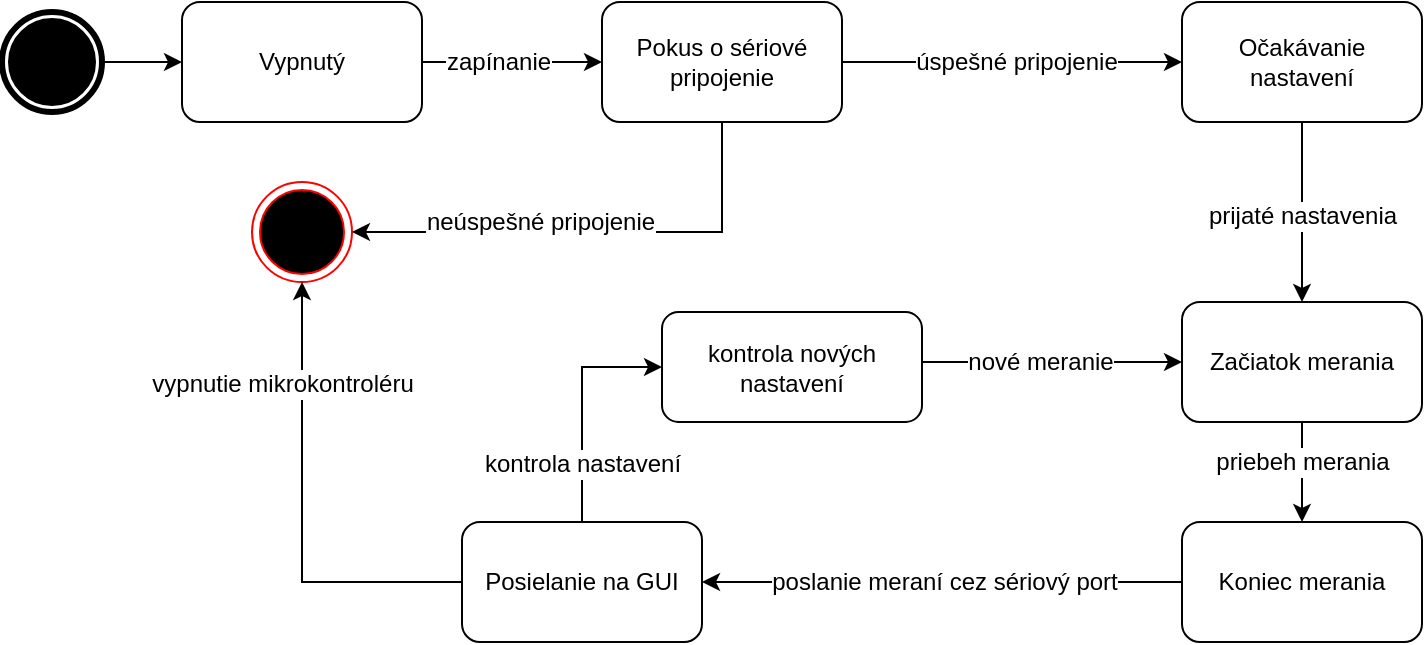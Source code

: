 <mxfile version="12.2.6" type="device" pages="1"><diagram id="tUmxBBKjXaNj3WDvVJ3x" name="Page-1"><mxGraphModel dx="853" dy="479" grid="1" gridSize="10" guides="1" tooltips="1" connect="1" arrows="1" fold="1" page="1" pageScale="1" pageWidth="827" pageHeight="1169" math="0" shadow="0"><root><mxCell id="0"/><mxCell id="1" parent="0"/><mxCell id="inXu-LuMVFcCnNrQ9lj1-4" style="edgeStyle=orthogonalEdgeStyle;rounded=0;orthogonalLoop=1;jettySize=auto;html=1;" edge="1" parent="1" source="inXu-LuMVFcCnNrQ9lj1-1" target="inXu-LuMVFcCnNrQ9lj1-3"><mxGeometry relative="1" as="geometry"/></mxCell><mxCell id="inXu-LuMVFcCnNrQ9lj1-1" value="" style="shape=mxgraph.bpmn.shape;html=1;verticalLabelPosition=bottom;labelBackgroundColor=#ffffff;verticalAlign=top;align=center;perimeter=ellipsePerimeter;outlineConnect=0;outline=end;symbol=terminate;" vertex="1" parent="1"><mxGeometry x="60" y="65" width="50" height="50" as="geometry"/></mxCell><mxCell id="inXu-LuMVFcCnNrQ9lj1-2" value="" style="ellipse;html=1;shape=endState;fillColor=#000000;strokeColor=#ff0000;" vertex="1" parent="1"><mxGeometry x="185" y="150" width="50" height="50" as="geometry"/></mxCell><mxCell id="inXu-LuMVFcCnNrQ9lj1-6" style="edgeStyle=orthogonalEdgeStyle;rounded=0;orthogonalLoop=1;jettySize=auto;html=1;entryX=0;entryY=0.5;entryDx=0;entryDy=0;" edge="1" parent="1" source="inXu-LuMVFcCnNrQ9lj1-3" target="inXu-LuMVFcCnNrQ9lj1-5"><mxGeometry relative="1" as="geometry"/></mxCell><mxCell id="inXu-LuMVFcCnNrQ9lj1-19" value="zapínanie" style="text;html=1;resizable=0;points=[];align=center;verticalAlign=middle;labelBackgroundColor=#ffffff;" vertex="1" connectable="0" parent="inXu-LuMVFcCnNrQ9lj1-6"><mxGeometry x="-0.154" relative="1" as="geometry"><mxPoint as="offset"/></mxGeometry></mxCell><mxCell id="inXu-LuMVFcCnNrQ9lj1-3" value="Vypnutý" style="rounded=1;whiteSpace=wrap;html=1;" vertex="1" parent="1"><mxGeometry x="150" y="60" width="120" height="60" as="geometry"/></mxCell><mxCell id="inXu-LuMVFcCnNrQ9lj1-7" style="edgeStyle=orthogonalEdgeStyle;rounded=0;orthogonalLoop=1;jettySize=auto;html=1;entryX=1;entryY=0.5;entryDx=0;entryDy=0;" edge="1" parent="1" source="inXu-LuMVFcCnNrQ9lj1-5" target="inXu-LuMVFcCnNrQ9lj1-2"><mxGeometry relative="1" as="geometry"><mxPoint x="420" y="290" as="targetPoint"/><Array as="points"><mxPoint x="420" y="175"/></Array></mxGeometry></mxCell><mxCell id="inXu-LuMVFcCnNrQ9lj1-8" value="neúspešné pripojenie" style="text;html=1;resizable=0;points=[];align=center;verticalAlign=middle;labelBackgroundColor=#ffffff;" vertex="1" connectable="0" parent="inXu-LuMVFcCnNrQ9lj1-7"><mxGeometry x="-0.006" y="-37" relative="1" as="geometry"><mxPoint x="-26.5" y="32" as="offset"/></mxGeometry></mxCell><mxCell id="inXu-LuMVFcCnNrQ9lj1-10" style="edgeStyle=orthogonalEdgeStyle;rounded=0;orthogonalLoop=1;jettySize=auto;html=1;entryX=0;entryY=0.5;entryDx=0;entryDy=0;" edge="1" parent="1" source="inXu-LuMVFcCnNrQ9lj1-5" target="inXu-LuMVFcCnNrQ9lj1-9"><mxGeometry relative="1" as="geometry"/></mxCell><mxCell id="inXu-LuMVFcCnNrQ9lj1-11" value="úspešné pripojenie" style="text;html=1;resizable=0;points=[];align=center;verticalAlign=middle;labelBackgroundColor=#ffffff;" vertex="1" connectable="0" parent="inXu-LuMVFcCnNrQ9lj1-10"><mxGeometry x="0.248" y="-3" relative="1" as="geometry"><mxPoint x="-19" y="-3" as="offset"/></mxGeometry></mxCell><mxCell id="inXu-LuMVFcCnNrQ9lj1-5" value="Pokus o sériové pripojenie" style="rounded=1;whiteSpace=wrap;html=1;" vertex="1" parent="1"><mxGeometry x="360" y="60" width="120" height="60" as="geometry"/></mxCell><mxCell id="inXu-LuMVFcCnNrQ9lj1-13" style="edgeStyle=orthogonalEdgeStyle;rounded=0;orthogonalLoop=1;jettySize=auto;html=1;" edge="1" parent="1" source="inXu-LuMVFcCnNrQ9lj1-9" target="inXu-LuMVFcCnNrQ9lj1-12"><mxGeometry relative="1" as="geometry"/></mxCell><mxCell id="inXu-LuMVFcCnNrQ9lj1-18" value="prijaté nastavenia" style="text;html=1;resizable=0;points=[];align=center;verticalAlign=middle;labelBackgroundColor=#ffffff;" vertex="1" connectable="0" parent="inXu-LuMVFcCnNrQ9lj1-13"><mxGeometry x="0.326" y="-1" relative="1" as="geometry"><mxPoint x="1" y="-13" as="offset"/></mxGeometry></mxCell><mxCell id="inXu-LuMVFcCnNrQ9lj1-9" value="Očakávanie nastavení" style="rounded=1;whiteSpace=wrap;html=1;" vertex="1" parent="1"><mxGeometry x="650" y="60" width="120" height="60" as="geometry"/></mxCell><mxCell id="inXu-LuMVFcCnNrQ9lj1-15" style="edgeStyle=orthogonalEdgeStyle;rounded=0;orthogonalLoop=1;jettySize=auto;html=1;entryX=0.5;entryY=0;entryDx=0;entryDy=0;" edge="1" parent="1" source="inXu-LuMVFcCnNrQ9lj1-12" target="inXu-LuMVFcCnNrQ9lj1-14"><mxGeometry relative="1" as="geometry"/></mxCell><mxCell id="inXu-LuMVFcCnNrQ9lj1-20" value="priebeh merania" style="text;html=1;resizable=0;points=[];align=center;verticalAlign=middle;labelBackgroundColor=#ffffff;" vertex="1" connectable="0" parent="inXu-LuMVFcCnNrQ9lj1-15"><mxGeometry x="-0.345" relative="1" as="geometry"><mxPoint x="-0.5" y="3.5" as="offset"/></mxGeometry></mxCell><mxCell id="inXu-LuMVFcCnNrQ9lj1-12" value="Začiatok merania" style="rounded=1;whiteSpace=wrap;html=1;" vertex="1" parent="1"><mxGeometry x="650" y="210" width="120" height="60" as="geometry"/></mxCell><mxCell id="inXu-LuMVFcCnNrQ9lj1-16" style="edgeStyle=orthogonalEdgeStyle;rounded=0;orthogonalLoop=1;jettySize=auto;html=1;entryX=1;entryY=0.5;entryDx=0;entryDy=0;" edge="1" parent="1" source="inXu-LuMVFcCnNrQ9lj1-14" target="inXu-LuMVFcCnNrQ9lj1-21"><mxGeometry relative="1" as="geometry"/></mxCell><mxCell id="inXu-LuMVFcCnNrQ9lj1-17" value="poslanie meraní cez sériový port" style="text;html=1;resizable=0;points=[];align=center;verticalAlign=middle;labelBackgroundColor=#ffffff;" vertex="1" connectable="0" parent="inXu-LuMVFcCnNrQ9lj1-16"><mxGeometry x="-0.203" y="-1" relative="1" as="geometry"><mxPoint x="-24" y="1" as="offset"/></mxGeometry></mxCell><mxCell id="inXu-LuMVFcCnNrQ9lj1-14" value="Koniec merania" style="rounded=1;whiteSpace=wrap;html=1;" vertex="1" parent="1"><mxGeometry x="650" y="320" width="120" height="60" as="geometry"/></mxCell><mxCell id="inXu-LuMVFcCnNrQ9lj1-23" style="edgeStyle=orthogonalEdgeStyle;rounded=0;orthogonalLoop=1;jettySize=auto;html=1;entryX=0;entryY=0.5;entryDx=0;entryDy=0;exitX=1;exitY=0.5;exitDx=0;exitDy=0;" edge="1" parent="1" source="inXu-LuMVFcCnNrQ9lj1-27" target="inXu-LuMVFcCnNrQ9lj1-12"><mxGeometry relative="1" as="geometry"><Array as="points"><mxPoint x="590" y="240"/><mxPoint x="590" y="240"/></Array></mxGeometry></mxCell><mxCell id="inXu-LuMVFcCnNrQ9lj1-26" value="nové meranie" style="text;html=1;resizable=0;points=[];align=center;verticalAlign=middle;labelBackgroundColor=#ffffff;" vertex="1" connectable="0" parent="inXu-LuMVFcCnNrQ9lj1-23"><mxGeometry x="0.043" y="2" relative="1" as="geometry"><mxPoint x="-8" y="2" as="offset"/></mxGeometry></mxCell><mxCell id="inXu-LuMVFcCnNrQ9lj1-24" style="edgeStyle=orthogonalEdgeStyle;rounded=0;orthogonalLoop=1;jettySize=auto;html=1;entryX=0.5;entryY=1;entryDx=0;entryDy=0;" edge="1" parent="1" source="inXu-LuMVFcCnNrQ9lj1-21" target="inXu-LuMVFcCnNrQ9lj1-2"><mxGeometry relative="1" as="geometry"/></mxCell><mxCell id="inXu-LuMVFcCnNrQ9lj1-25" value="vypnutie mikrokontroléru" style="text;html=1;resizable=0;points=[];align=center;verticalAlign=middle;labelBackgroundColor=#ffffff;" vertex="1" connectable="0" parent="inXu-LuMVFcCnNrQ9lj1-24"><mxGeometry x="0.571" y="2" relative="1" as="geometry"><mxPoint x="-8.5" y="1" as="offset"/></mxGeometry></mxCell><mxCell id="inXu-LuMVFcCnNrQ9lj1-30" style="edgeStyle=orthogonalEdgeStyle;rounded=0;orthogonalLoop=1;jettySize=auto;html=1;entryX=0;entryY=0.5;entryDx=0;entryDy=0;" edge="1" parent="1" source="inXu-LuMVFcCnNrQ9lj1-21" target="inXu-LuMVFcCnNrQ9lj1-27"><mxGeometry relative="1" as="geometry"/></mxCell><mxCell id="inXu-LuMVFcCnNrQ9lj1-31" value="kontrola nastavení" style="text;html=1;resizable=0;points=[];align=center;verticalAlign=middle;labelBackgroundColor=#ffffff;" vertex="1" connectable="0" parent="inXu-LuMVFcCnNrQ9lj1-30"><mxGeometry x="-0.054" y="2" relative="1" as="geometry"><mxPoint x="1.5" y="26" as="offset"/></mxGeometry></mxCell><mxCell id="inXu-LuMVFcCnNrQ9lj1-21" value="Posielanie na GUI" style="rounded=1;whiteSpace=wrap;html=1;" vertex="1" parent="1"><mxGeometry x="290" y="320" width="120" height="60" as="geometry"/></mxCell><mxCell id="inXu-LuMVFcCnNrQ9lj1-27" value="kontrola nových nastavení" style="rounded=1;whiteSpace=wrap;html=1;" vertex="1" parent="1"><mxGeometry x="390" y="215" width="130" height="55" as="geometry"/></mxCell></root></mxGraphModel></diagram></mxfile>